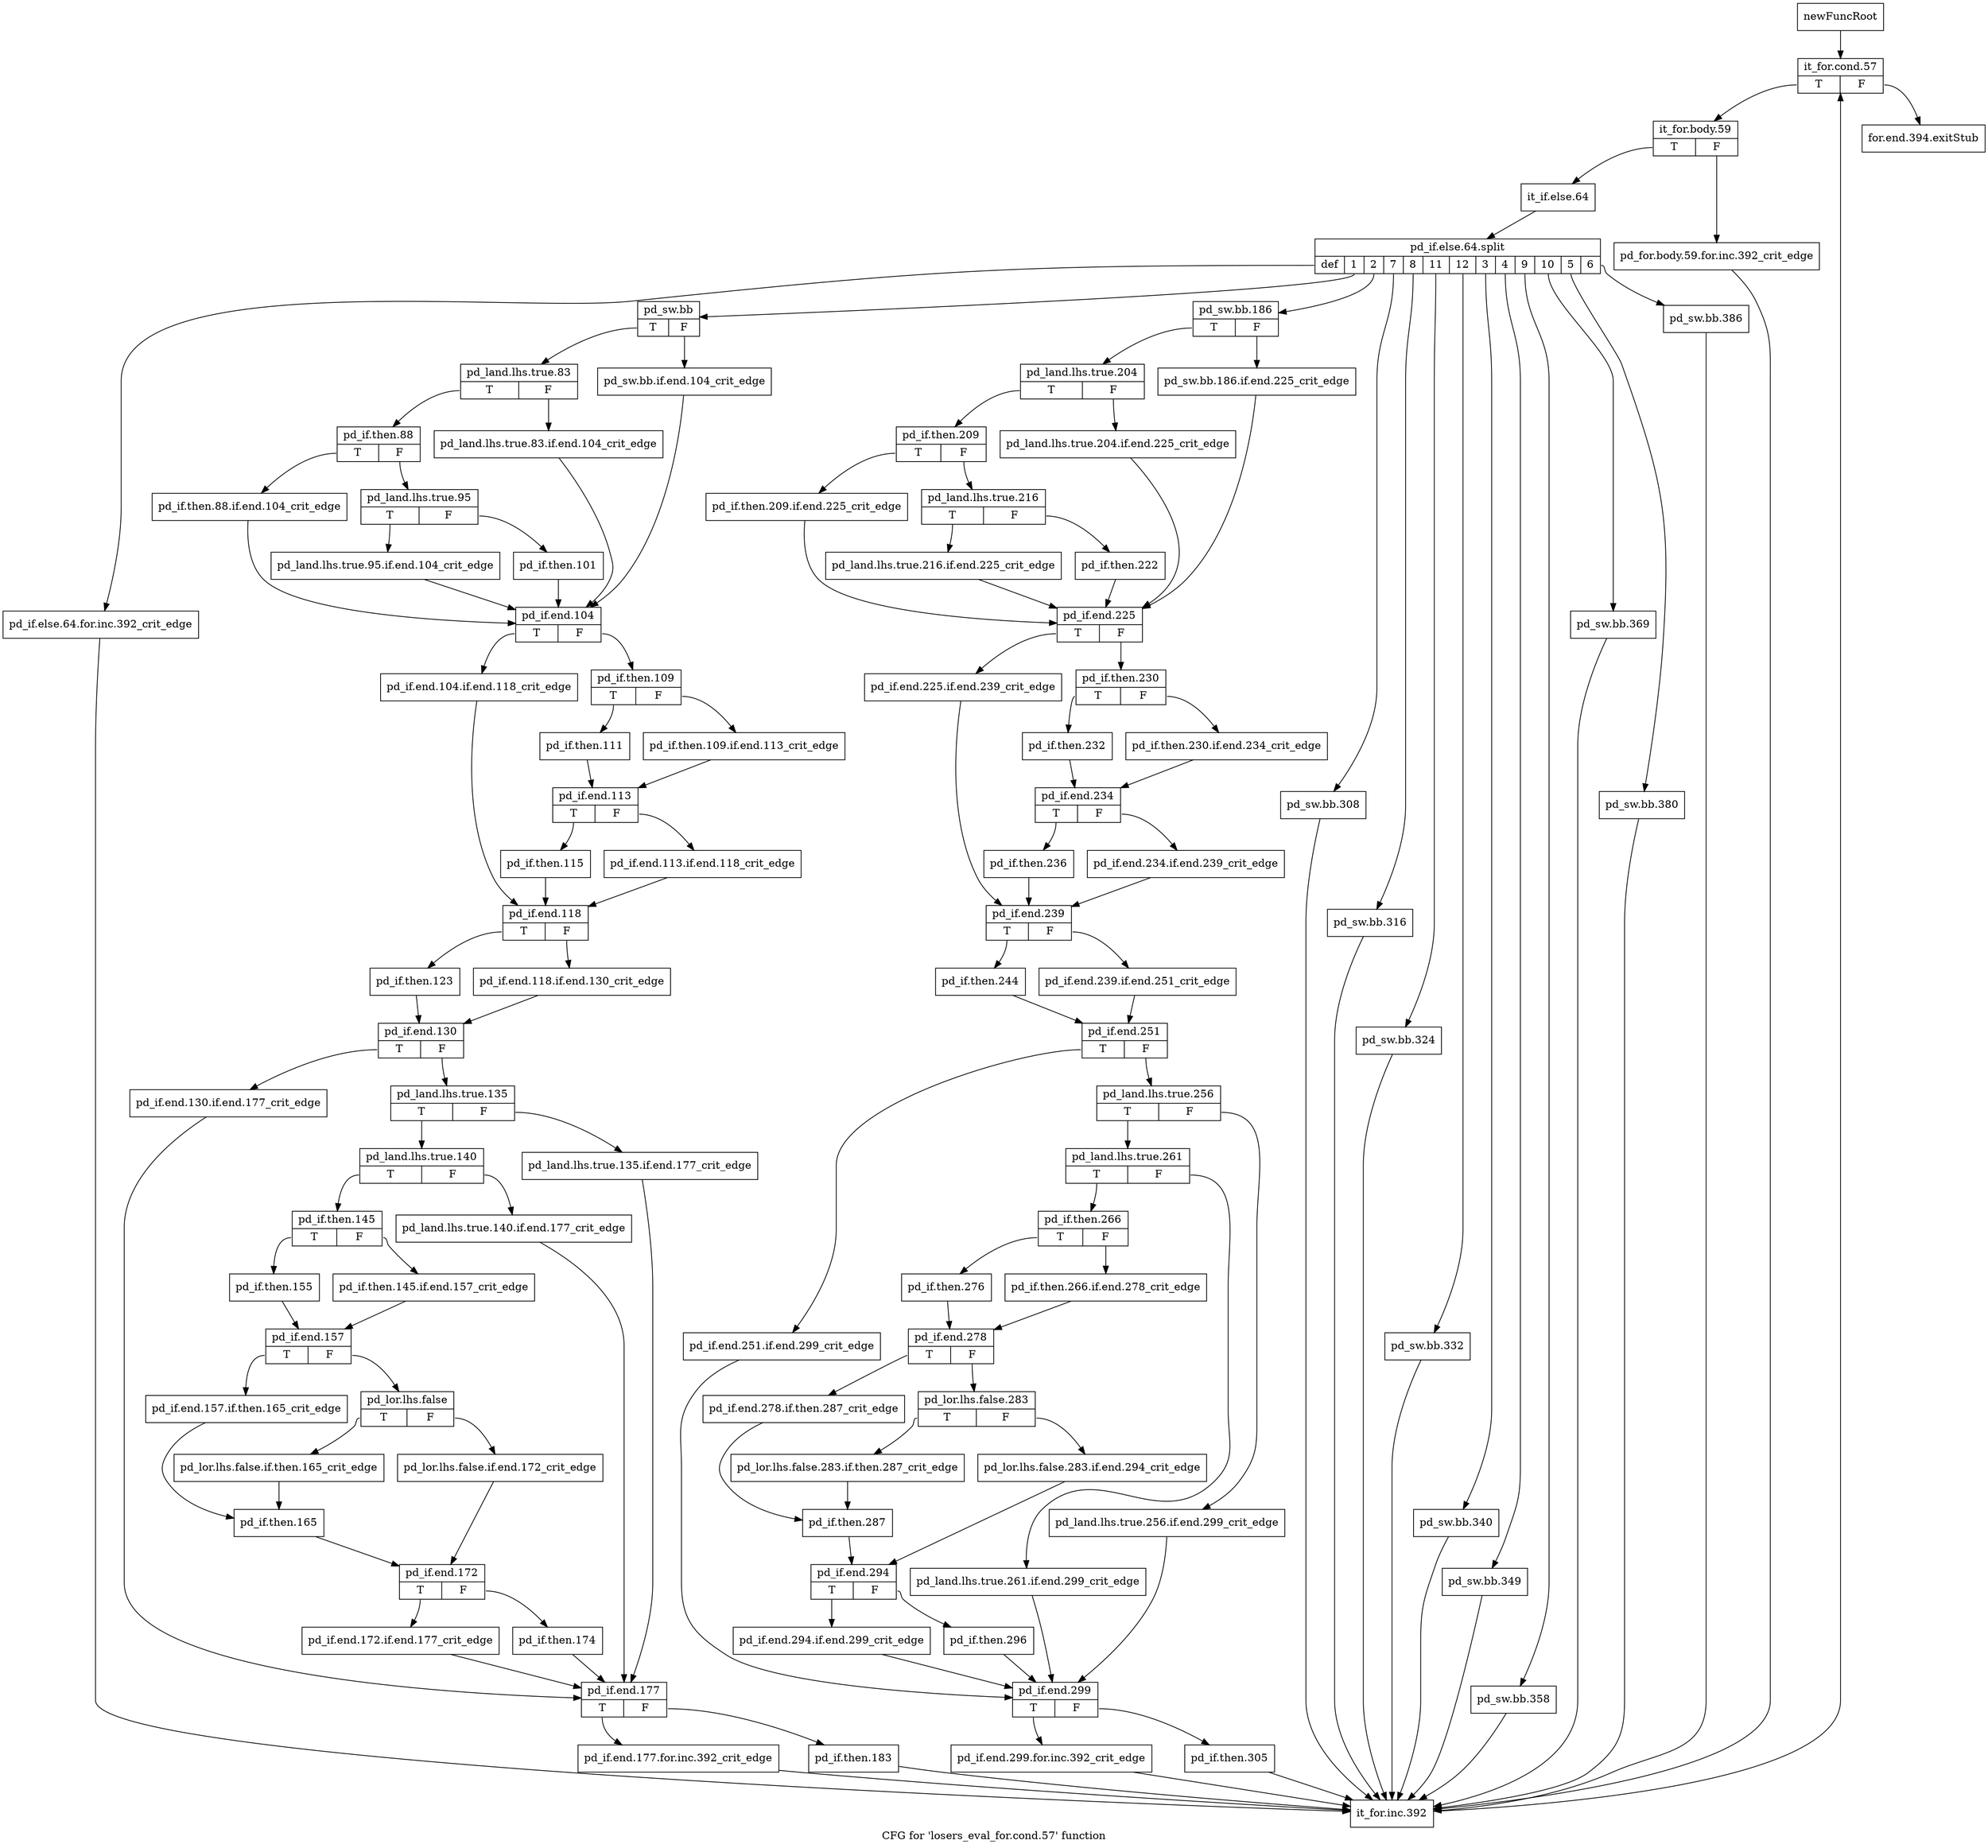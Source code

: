 digraph "CFG for 'losers_eval_for.cond.57' function" {
	label="CFG for 'losers_eval_for.cond.57' function";

	Node0xfd6050 [shape=record,label="{newFuncRoot}"];
	Node0xfd6050 -> Node0xfd60f0;
	Node0xfd60a0 [shape=record,label="{for.end.394.exitStub}"];
	Node0xfd60f0 [shape=record,label="{it_for.cond.57|{<s0>T|<s1>F}}"];
	Node0xfd60f0:s0 -> Node0xfd6140;
	Node0xfd60f0:s1 -> Node0xfd60a0;
	Node0xfd6140 [shape=record,label="{it_for.body.59|{<s0>T|<s1>F}}"];
	Node0xfd6140:s0 -> Node0xfd61e0;
	Node0xfd6140:s1 -> Node0xfd6190;
	Node0xfd6190 [shape=record,label="{pd_for.body.59.for.inc.392_crit_edge}"];
	Node0xfd6190 -> Node0xfd7f40;
	Node0xfd61e0 [shape=record,label="{it_if.else.64}"];
	Node0xfd61e0 -> Node0x127d1c0;
	Node0x127d1c0 [shape=record,label="{pd_if.else.64.split|{<s0>def|<s1>1|<s2>2|<s3>7|<s4>8|<s5>11|<s6>12|<s7>3|<s8>4|<s9>9|<s10>10|<s11>5|<s12>6}}"];
	Node0x127d1c0:s0 -> Node0xfd7ef0;
	Node0x127d1c0:s1 -> Node0xfd7220;
	Node0x127d1c0:s2 -> Node0xfd6550;
	Node0x127d1c0:s3 -> Node0xfd6500;
	Node0x127d1c0:s4 -> Node0xfd64b0;
	Node0x127d1c0:s5 -> Node0xfd6460;
	Node0x127d1c0:s6 -> Node0xfd6410;
	Node0x127d1c0:s7 -> Node0xfd63c0;
	Node0x127d1c0:s8 -> Node0xfd6370;
	Node0x127d1c0:s9 -> Node0xfd6320;
	Node0x127d1c0:s10 -> Node0xfd62d0;
	Node0x127d1c0:s11 -> Node0xfd6280;
	Node0x127d1c0:s12 -> Node0xfd6230;
	Node0xfd6230 [shape=record,label="{pd_sw.bb.386}"];
	Node0xfd6230 -> Node0xfd7f40;
	Node0xfd6280 [shape=record,label="{pd_sw.bb.380}"];
	Node0xfd6280 -> Node0xfd7f40;
	Node0xfd62d0 [shape=record,label="{pd_sw.bb.369}"];
	Node0xfd62d0 -> Node0xfd7f40;
	Node0xfd6320 [shape=record,label="{pd_sw.bb.358}"];
	Node0xfd6320 -> Node0xfd7f40;
	Node0xfd6370 [shape=record,label="{pd_sw.bb.349}"];
	Node0xfd6370 -> Node0xfd7f40;
	Node0xfd63c0 [shape=record,label="{pd_sw.bb.340}"];
	Node0xfd63c0 -> Node0xfd7f40;
	Node0xfd6410 [shape=record,label="{pd_sw.bb.332}"];
	Node0xfd6410 -> Node0xfd7f40;
	Node0xfd6460 [shape=record,label="{pd_sw.bb.324}"];
	Node0xfd6460 -> Node0xfd7f40;
	Node0xfd64b0 [shape=record,label="{pd_sw.bb.316}"];
	Node0xfd64b0 -> Node0xfd7f40;
	Node0xfd6500 [shape=record,label="{pd_sw.bb.308}"];
	Node0xfd6500 -> Node0xfd7f40;
	Node0xfd6550 [shape=record,label="{pd_sw.bb.186|{<s0>T|<s1>F}}"];
	Node0xfd6550:s0 -> Node0xfd65f0;
	Node0xfd6550:s1 -> Node0xfd65a0;
	Node0xfd65a0 [shape=record,label="{pd_sw.bb.186.if.end.225_crit_edge}"];
	Node0xfd65a0 -> Node0xfd6820;
	Node0xfd65f0 [shape=record,label="{pd_land.lhs.true.204|{<s0>T|<s1>F}}"];
	Node0xfd65f0:s0 -> Node0xfd6690;
	Node0xfd65f0:s1 -> Node0xfd6640;
	Node0xfd6640 [shape=record,label="{pd_land.lhs.true.204.if.end.225_crit_edge}"];
	Node0xfd6640 -> Node0xfd6820;
	Node0xfd6690 [shape=record,label="{pd_if.then.209|{<s0>T|<s1>F}}"];
	Node0xfd6690:s0 -> Node0xfd67d0;
	Node0xfd6690:s1 -> Node0xfd66e0;
	Node0xfd66e0 [shape=record,label="{pd_land.lhs.true.216|{<s0>T|<s1>F}}"];
	Node0xfd66e0:s0 -> Node0xfd6780;
	Node0xfd66e0:s1 -> Node0xfd6730;
	Node0xfd6730 [shape=record,label="{pd_if.then.222}"];
	Node0xfd6730 -> Node0xfd6820;
	Node0xfd6780 [shape=record,label="{pd_land.lhs.true.216.if.end.225_crit_edge}"];
	Node0xfd6780 -> Node0xfd6820;
	Node0xfd67d0 [shape=record,label="{pd_if.then.209.if.end.225_crit_edge}"];
	Node0xfd67d0 -> Node0xfd6820;
	Node0xfd6820 [shape=record,label="{pd_if.end.225|{<s0>T|<s1>F}}"];
	Node0xfd6820:s0 -> Node0xfd6a50;
	Node0xfd6820:s1 -> Node0xfd6870;
	Node0xfd6870 [shape=record,label="{pd_if.then.230|{<s0>T|<s1>F}}"];
	Node0xfd6870:s0 -> Node0xfd6910;
	Node0xfd6870:s1 -> Node0xfd68c0;
	Node0xfd68c0 [shape=record,label="{pd_if.then.230.if.end.234_crit_edge}"];
	Node0xfd68c0 -> Node0xfd6960;
	Node0xfd6910 [shape=record,label="{pd_if.then.232}"];
	Node0xfd6910 -> Node0xfd6960;
	Node0xfd6960 [shape=record,label="{pd_if.end.234|{<s0>T|<s1>F}}"];
	Node0xfd6960:s0 -> Node0xfd6a00;
	Node0xfd6960:s1 -> Node0xfd69b0;
	Node0xfd69b0 [shape=record,label="{pd_if.end.234.if.end.239_crit_edge}"];
	Node0xfd69b0 -> Node0xfd6aa0;
	Node0xfd6a00 [shape=record,label="{pd_if.then.236}"];
	Node0xfd6a00 -> Node0xfd6aa0;
	Node0xfd6a50 [shape=record,label="{pd_if.end.225.if.end.239_crit_edge}"];
	Node0xfd6a50 -> Node0xfd6aa0;
	Node0xfd6aa0 [shape=record,label="{pd_if.end.239|{<s0>T|<s1>F}}"];
	Node0xfd6aa0:s0 -> Node0xfd6b40;
	Node0xfd6aa0:s1 -> Node0xfd6af0;
	Node0xfd6af0 [shape=record,label="{pd_if.end.239.if.end.251_crit_edge}"];
	Node0xfd6af0 -> Node0xfd6b90;
	Node0xfd6b40 [shape=record,label="{pd_if.then.244}"];
	Node0xfd6b40 -> Node0xfd6b90;
	Node0xfd6b90 [shape=record,label="{pd_if.end.251|{<s0>T|<s1>F}}"];
	Node0xfd6b90:s0 -> Node0xfd70e0;
	Node0xfd6b90:s1 -> Node0xfd6be0;
	Node0xfd6be0 [shape=record,label="{pd_land.lhs.true.256|{<s0>T|<s1>F}}"];
	Node0xfd6be0:s0 -> Node0xfd6c80;
	Node0xfd6be0:s1 -> Node0xfd6c30;
	Node0xfd6c30 [shape=record,label="{pd_land.lhs.true.256.if.end.299_crit_edge}"];
	Node0xfd6c30 -> Node0xfd7130;
	Node0xfd6c80 [shape=record,label="{pd_land.lhs.true.261|{<s0>T|<s1>F}}"];
	Node0xfd6c80:s0 -> Node0xfd6d20;
	Node0xfd6c80:s1 -> Node0xfd6cd0;
	Node0xfd6cd0 [shape=record,label="{pd_land.lhs.true.261.if.end.299_crit_edge}"];
	Node0xfd6cd0 -> Node0xfd7130;
	Node0xfd6d20 [shape=record,label="{pd_if.then.266|{<s0>T|<s1>F}}"];
	Node0xfd6d20:s0 -> Node0xfd6dc0;
	Node0xfd6d20:s1 -> Node0xfd6d70;
	Node0xfd6d70 [shape=record,label="{pd_if.then.266.if.end.278_crit_edge}"];
	Node0xfd6d70 -> Node0xfd6e10;
	Node0xfd6dc0 [shape=record,label="{pd_if.then.276}"];
	Node0xfd6dc0 -> Node0xfd6e10;
	Node0xfd6e10 [shape=record,label="{pd_if.end.278|{<s0>T|<s1>F}}"];
	Node0xfd6e10:s0 -> Node0xfd6f50;
	Node0xfd6e10:s1 -> Node0xfd6e60;
	Node0xfd6e60 [shape=record,label="{pd_lor.lhs.false.283|{<s0>T|<s1>F}}"];
	Node0xfd6e60:s0 -> Node0xfd6f00;
	Node0xfd6e60:s1 -> Node0xfd6eb0;
	Node0xfd6eb0 [shape=record,label="{pd_lor.lhs.false.283.if.end.294_crit_edge}"];
	Node0xfd6eb0 -> Node0xfd6ff0;
	Node0xfd6f00 [shape=record,label="{pd_lor.lhs.false.283.if.then.287_crit_edge}"];
	Node0xfd6f00 -> Node0xfd6fa0;
	Node0xfd6f50 [shape=record,label="{pd_if.end.278.if.then.287_crit_edge}"];
	Node0xfd6f50 -> Node0xfd6fa0;
	Node0xfd6fa0 [shape=record,label="{pd_if.then.287}"];
	Node0xfd6fa0 -> Node0xfd6ff0;
	Node0xfd6ff0 [shape=record,label="{pd_if.end.294|{<s0>T|<s1>F}}"];
	Node0xfd6ff0:s0 -> Node0xfd7090;
	Node0xfd6ff0:s1 -> Node0xfd7040;
	Node0xfd7040 [shape=record,label="{pd_if.then.296}"];
	Node0xfd7040 -> Node0xfd7130;
	Node0xfd7090 [shape=record,label="{pd_if.end.294.if.end.299_crit_edge}"];
	Node0xfd7090 -> Node0xfd7130;
	Node0xfd70e0 [shape=record,label="{pd_if.end.251.if.end.299_crit_edge}"];
	Node0xfd70e0 -> Node0xfd7130;
	Node0xfd7130 [shape=record,label="{pd_if.end.299|{<s0>T|<s1>F}}"];
	Node0xfd7130:s0 -> Node0xfd71d0;
	Node0xfd7130:s1 -> Node0xfd7180;
	Node0xfd7180 [shape=record,label="{pd_if.then.305}"];
	Node0xfd7180 -> Node0xfd7f40;
	Node0xfd71d0 [shape=record,label="{pd_if.end.299.for.inc.392_crit_edge}"];
	Node0xfd71d0 -> Node0xfd7f40;
	Node0xfd7220 [shape=record,label="{pd_sw.bb|{<s0>T|<s1>F}}"];
	Node0xfd7220:s0 -> Node0xfd72c0;
	Node0xfd7220:s1 -> Node0xfd7270;
	Node0xfd7270 [shape=record,label="{pd_sw.bb.if.end.104_crit_edge}"];
	Node0xfd7270 -> Node0xfd74f0;
	Node0xfd72c0 [shape=record,label="{pd_land.lhs.true.83|{<s0>T|<s1>F}}"];
	Node0xfd72c0:s0 -> Node0xfd7360;
	Node0xfd72c0:s1 -> Node0xfd7310;
	Node0xfd7310 [shape=record,label="{pd_land.lhs.true.83.if.end.104_crit_edge}"];
	Node0xfd7310 -> Node0xfd74f0;
	Node0xfd7360 [shape=record,label="{pd_if.then.88|{<s0>T|<s1>F}}"];
	Node0xfd7360:s0 -> Node0xfd74a0;
	Node0xfd7360:s1 -> Node0xfd73b0;
	Node0xfd73b0 [shape=record,label="{pd_land.lhs.true.95|{<s0>T|<s1>F}}"];
	Node0xfd73b0:s0 -> Node0xfd7450;
	Node0xfd73b0:s1 -> Node0xfd7400;
	Node0xfd7400 [shape=record,label="{pd_if.then.101}"];
	Node0xfd7400 -> Node0xfd74f0;
	Node0xfd7450 [shape=record,label="{pd_land.lhs.true.95.if.end.104_crit_edge}"];
	Node0xfd7450 -> Node0xfd74f0;
	Node0xfd74a0 [shape=record,label="{pd_if.then.88.if.end.104_crit_edge}"];
	Node0xfd74a0 -> Node0xfd74f0;
	Node0xfd74f0 [shape=record,label="{pd_if.end.104|{<s0>T|<s1>F}}"];
	Node0xfd74f0:s0 -> Node0xfd7720;
	Node0xfd74f0:s1 -> Node0xfd7540;
	Node0xfd7540 [shape=record,label="{pd_if.then.109|{<s0>T|<s1>F}}"];
	Node0xfd7540:s0 -> Node0xfd75e0;
	Node0xfd7540:s1 -> Node0xfd7590;
	Node0xfd7590 [shape=record,label="{pd_if.then.109.if.end.113_crit_edge}"];
	Node0xfd7590 -> Node0xfd7630;
	Node0xfd75e0 [shape=record,label="{pd_if.then.111}"];
	Node0xfd75e0 -> Node0xfd7630;
	Node0xfd7630 [shape=record,label="{pd_if.end.113|{<s0>T|<s1>F}}"];
	Node0xfd7630:s0 -> Node0xfd76d0;
	Node0xfd7630:s1 -> Node0xfd7680;
	Node0xfd7680 [shape=record,label="{pd_if.end.113.if.end.118_crit_edge}"];
	Node0xfd7680 -> Node0xfd7770;
	Node0xfd76d0 [shape=record,label="{pd_if.then.115}"];
	Node0xfd76d0 -> Node0xfd7770;
	Node0xfd7720 [shape=record,label="{pd_if.end.104.if.end.118_crit_edge}"];
	Node0xfd7720 -> Node0xfd7770;
	Node0xfd7770 [shape=record,label="{pd_if.end.118|{<s0>T|<s1>F}}"];
	Node0xfd7770:s0 -> Node0xfd7810;
	Node0xfd7770:s1 -> Node0xfd77c0;
	Node0xfd77c0 [shape=record,label="{pd_if.end.118.if.end.130_crit_edge}"];
	Node0xfd77c0 -> Node0xfd7860;
	Node0xfd7810 [shape=record,label="{pd_if.then.123}"];
	Node0xfd7810 -> Node0xfd7860;
	Node0xfd7860 [shape=record,label="{pd_if.end.130|{<s0>T|<s1>F}}"];
	Node0xfd7860:s0 -> Node0xfd7db0;
	Node0xfd7860:s1 -> Node0xfd78b0;
	Node0xfd78b0 [shape=record,label="{pd_land.lhs.true.135|{<s0>T|<s1>F}}"];
	Node0xfd78b0:s0 -> Node0xfd7950;
	Node0xfd78b0:s1 -> Node0xfd7900;
	Node0xfd7900 [shape=record,label="{pd_land.lhs.true.135.if.end.177_crit_edge}"];
	Node0xfd7900 -> Node0xfd7e00;
	Node0xfd7950 [shape=record,label="{pd_land.lhs.true.140|{<s0>T|<s1>F}}"];
	Node0xfd7950:s0 -> Node0xfd79f0;
	Node0xfd7950:s1 -> Node0xfd79a0;
	Node0xfd79a0 [shape=record,label="{pd_land.lhs.true.140.if.end.177_crit_edge}"];
	Node0xfd79a0 -> Node0xfd7e00;
	Node0xfd79f0 [shape=record,label="{pd_if.then.145|{<s0>T|<s1>F}}"];
	Node0xfd79f0:s0 -> Node0xfd7a90;
	Node0xfd79f0:s1 -> Node0xfd7a40;
	Node0xfd7a40 [shape=record,label="{pd_if.then.145.if.end.157_crit_edge}"];
	Node0xfd7a40 -> Node0xfd7ae0;
	Node0xfd7a90 [shape=record,label="{pd_if.then.155}"];
	Node0xfd7a90 -> Node0xfd7ae0;
	Node0xfd7ae0 [shape=record,label="{pd_if.end.157|{<s0>T|<s1>F}}"];
	Node0xfd7ae0:s0 -> Node0xfd7c20;
	Node0xfd7ae0:s1 -> Node0xfd7b30;
	Node0xfd7b30 [shape=record,label="{pd_lor.lhs.false|{<s0>T|<s1>F}}"];
	Node0xfd7b30:s0 -> Node0xfd7bd0;
	Node0xfd7b30:s1 -> Node0xfd7b80;
	Node0xfd7b80 [shape=record,label="{pd_lor.lhs.false.if.end.172_crit_edge}"];
	Node0xfd7b80 -> Node0xfd7cc0;
	Node0xfd7bd0 [shape=record,label="{pd_lor.lhs.false.if.then.165_crit_edge}"];
	Node0xfd7bd0 -> Node0xfd7c70;
	Node0xfd7c20 [shape=record,label="{pd_if.end.157.if.then.165_crit_edge}"];
	Node0xfd7c20 -> Node0xfd7c70;
	Node0xfd7c70 [shape=record,label="{pd_if.then.165}"];
	Node0xfd7c70 -> Node0xfd7cc0;
	Node0xfd7cc0 [shape=record,label="{pd_if.end.172|{<s0>T|<s1>F}}"];
	Node0xfd7cc0:s0 -> Node0xfd7d60;
	Node0xfd7cc0:s1 -> Node0xfd7d10;
	Node0xfd7d10 [shape=record,label="{pd_if.then.174}"];
	Node0xfd7d10 -> Node0xfd7e00;
	Node0xfd7d60 [shape=record,label="{pd_if.end.172.if.end.177_crit_edge}"];
	Node0xfd7d60 -> Node0xfd7e00;
	Node0xfd7db0 [shape=record,label="{pd_if.end.130.if.end.177_crit_edge}"];
	Node0xfd7db0 -> Node0xfd7e00;
	Node0xfd7e00 [shape=record,label="{pd_if.end.177|{<s0>T|<s1>F}}"];
	Node0xfd7e00:s0 -> Node0xfd7ea0;
	Node0xfd7e00:s1 -> Node0xfd7e50;
	Node0xfd7e50 [shape=record,label="{pd_if.then.183}"];
	Node0xfd7e50 -> Node0xfd7f40;
	Node0xfd7ea0 [shape=record,label="{pd_if.end.177.for.inc.392_crit_edge}"];
	Node0xfd7ea0 -> Node0xfd7f40;
	Node0xfd7ef0 [shape=record,label="{pd_if.else.64.for.inc.392_crit_edge}"];
	Node0xfd7ef0 -> Node0xfd7f40;
	Node0xfd7f40 [shape=record,label="{it_for.inc.392}"];
	Node0xfd7f40 -> Node0xfd60f0;
}
